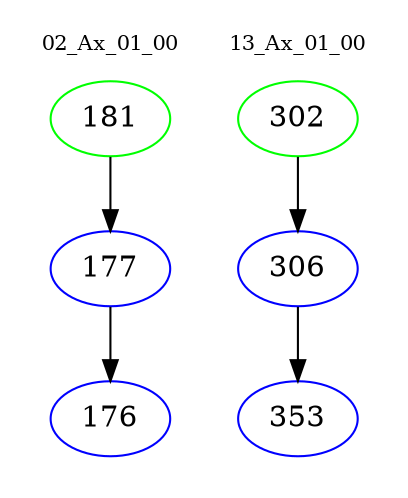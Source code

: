 digraph{
subgraph cluster_0 {
color = white
label = "02_Ax_01_00";
fontsize=10;
T0_181 [label="181", color="green"]
T0_181 -> T0_177 [color="black"]
T0_177 [label="177", color="blue"]
T0_177 -> T0_176 [color="black"]
T0_176 [label="176", color="blue"]
}
subgraph cluster_1 {
color = white
label = "13_Ax_01_00";
fontsize=10;
T1_302 [label="302", color="green"]
T1_302 -> T1_306 [color="black"]
T1_306 [label="306", color="blue"]
T1_306 -> T1_353 [color="black"]
T1_353 [label="353", color="blue"]
}
}
